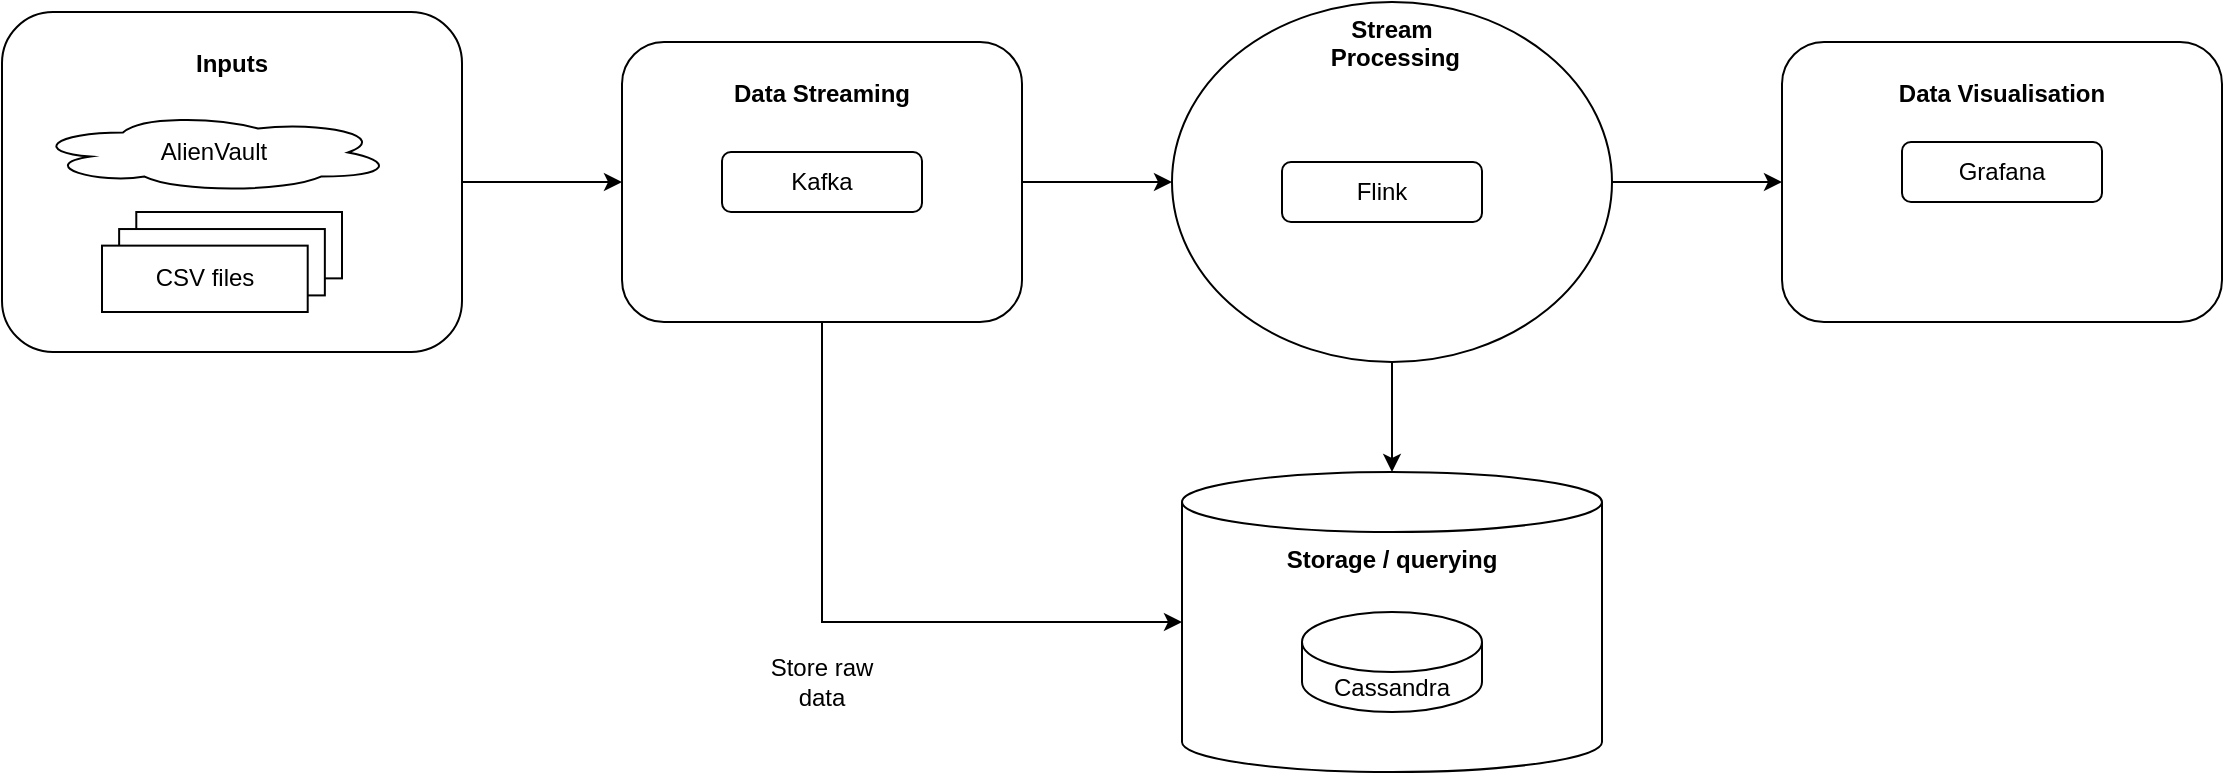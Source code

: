 <mxfile version="20.5.1" type="github" pages="2">
  <diagram id="nxlNkdYTlS7XlazafqMG" name="Page-1">
    <mxGraphModel dx="2756" dy="1071" grid="1" gridSize="10" guides="1" tooltips="1" connect="1" arrows="1" fold="1" page="1" pageScale="1" pageWidth="827" pageHeight="1169" math="0" shadow="0">
      <root>
        <mxCell id="0" />
        <mxCell id="1" parent="0" />
        <mxCell id="FicKMC1Pp75WxK-jACHa-3" style="edgeStyle=orthogonalEdgeStyle;rounded=0;orthogonalLoop=1;jettySize=auto;html=1;exitX=1;exitY=0.5;exitDx=0;exitDy=0;entryX=0;entryY=0.5;entryDx=0;entryDy=0;" parent="1" source="MWgJ6E9S9EeTvWoqgsjv-12" target="MWgJ6E9S9EeTvWoqgsjv-15" edge="1">
          <mxGeometry relative="1" as="geometry" />
        </mxCell>
        <mxCell id="MWgJ6E9S9EeTvWoqgsjv-12" value="&lt;p style=&quot;line-height: 1.2;&quot;&gt;Inputs&lt;/p&gt;" style="rounded=1;whiteSpace=wrap;html=1;verticalAlign=top;fontStyle=1" parent="1" vertex="1">
          <mxGeometry x="-770" y="150" width="230" height="170" as="geometry" />
        </mxCell>
        <mxCell id="MWgJ6E9S9EeTvWoqgsjv-9" value="AlienVault" style="ellipse;shape=cloud;whiteSpace=wrap;html=1;" parent="1" vertex="1">
          <mxGeometry x="-754.5" y="200.27" width="180" height="40" as="geometry" />
        </mxCell>
        <mxCell id="FicKMC1Pp75WxK-jACHa-4" style="edgeStyle=orthogonalEdgeStyle;rounded=0;orthogonalLoop=1;jettySize=auto;html=1;exitX=1;exitY=0.5;exitDx=0;exitDy=0;entryX=0;entryY=0.5;entryDx=0;entryDy=0;" parent="1" source="MWgJ6E9S9EeTvWoqgsjv-15" target="MWgJ6E9S9EeTvWoqgsjv-16" edge="1">
          <mxGeometry relative="1" as="geometry" />
        </mxCell>
        <mxCell id="FicKMC1Pp75WxK-jACHa-8" style="edgeStyle=orthogonalEdgeStyle;rounded=0;orthogonalLoop=1;jettySize=auto;html=1;exitX=0.5;exitY=1;exitDx=0;exitDy=0;entryX=0;entryY=0.5;entryDx=0;entryDy=0;entryPerimeter=0;" parent="1" source="MWgJ6E9S9EeTvWoqgsjv-15" target="MWgJ6E9S9EeTvWoqgsjv-17" edge="1">
          <mxGeometry relative="1" as="geometry" />
        </mxCell>
        <mxCell id="MWgJ6E9S9EeTvWoqgsjv-15" value="&lt;p style=&quot;line-height: 1.2;&quot;&gt;Data Streaming&lt;/p&gt;&lt;p style=&quot;line-height: 1.2;&quot;&gt;&lt;br&gt;&lt;/p&gt;" style="rounded=1;whiteSpace=wrap;html=1;verticalAlign=top;fontStyle=1" parent="1" vertex="1">
          <mxGeometry x="-460" y="165" width="200" height="140" as="geometry" />
        </mxCell>
        <mxCell id="FicKMC1Pp75WxK-jACHa-5" style="edgeStyle=orthogonalEdgeStyle;rounded=0;orthogonalLoop=1;jettySize=auto;html=1;exitX=1;exitY=0.5;exitDx=0;exitDy=0;entryX=0;entryY=0.5;entryDx=0;entryDy=0;" parent="1" source="MWgJ6E9S9EeTvWoqgsjv-16" target="MWgJ6E9S9EeTvWoqgsjv-24" edge="1">
          <mxGeometry relative="1" as="geometry" />
        </mxCell>
        <mxCell id="FicKMC1Pp75WxK-jACHa-7" value="" style="edgeStyle=orthogonalEdgeStyle;rounded=0;orthogonalLoop=1;jettySize=auto;html=1;" parent="1" source="MWgJ6E9S9EeTvWoqgsjv-16" target="MWgJ6E9S9EeTvWoqgsjv-17" edge="1">
          <mxGeometry relative="1" as="geometry" />
        </mxCell>
        <mxCell id="MWgJ6E9S9EeTvWoqgsjv-16" value="Stream&lt;br&gt;&amp;nbsp;Processing" style="ellipse;whiteSpace=wrap;html=1;verticalAlign=top;fontStyle=1" parent="1" vertex="1">
          <mxGeometry x="-185" y="145" width="220" height="180" as="geometry" />
        </mxCell>
        <mxCell id="MWgJ6E9S9EeTvWoqgsjv-17" value="Storage / querying" style="shape=cylinder3;whiteSpace=wrap;html=1;boundedLbl=1;backgroundOutline=1;size=15;verticalAlign=top;fontStyle=1" parent="1" vertex="1">
          <mxGeometry x="-180" y="380" width="210" height="150" as="geometry" />
        </mxCell>
        <mxCell id="MWgJ6E9S9EeTvWoqgsjv-23" value="" style="group;fontStyle=0" parent="1" vertex="1" connectable="0">
          <mxGeometry x="-720" y="250" width="120" height="50" as="geometry" />
        </mxCell>
        <mxCell id="MWgJ6E9S9EeTvWoqgsjv-19" value="" style="rounded=0;whiteSpace=wrap;html=1;" parent="MWgJ6E9S9EeTvWoqgsjv-23" vertex="1">
          <mxGeometry x="17.143" width="102.857" height="33.184" as="geometry" />
        </mxCell>
        <mxCell id="MWgJ6E9S9EeTvWoqgsjv-21" value="" style="rounded=0;whiteSpace=wrap;html=1;" parent="MWgJ6E9S9EeTvWoqgsjv-23" vertex="1">
          <mxGeometry x="8.571" y="8.52" width="102.857" height="33.184" as="geometry" />
        </mxCell>
        <mxCell id="MWgJ6E9S9EeTvWoqgsjv-22" value="CSV files" style="rounded=0;whiteSpace=wrap;html=1;fontStyle=0" parent="MWgJ6E9S9EeTvWoqgsjv-23" vertex="1">
          <mxGeometry y="16.816" width="102.857" height="33.184" as="geometry" />
        </mxCell>
        <mxCell id="MWgJ6E9S9EeTvWoqgsjv-4" value="Kafka" style="rounded=1;whiteSpace=wrap;html=1;" parent="1" vertex="1">
          <mxGeometry x="-410" y="220" width="100" height="30" as="geometry" />
        </mxCell>
        <mxCell id="MWgJ6E9S9EeTvWoqgsjv-10" value="Flink" style="rounded=1;whiteSpace=wrap;html=1;" parent="1" vertex="1">
          <mxGeometry x="-130" y="225" width="100" height="30" as="geometry" />
        </mxCell>
        <mxCell id="MWgJ6E9S9EeTvWoqgsjv-5" value="Cassandra" style="shape=cylinder3;whiteSpace=wrap;html=1;boundedLbl=1;backgroundOutline=1;size=15;" parent="1" vertex="1">
          <mxGeometry x="-120" y="450" width="90" height="50" as="geometry" />
        </mxCell>
        <mxCell id="MWgJ6E9S9EeTvWoqgsjv-24" value="&lt;p style=&quot;line-height: 1.2;&quot;&gt;Data Visualisation&lt;/p&gt;&lt;p style=&quot;line-height: 1.2;&quot;&gt;&lt;br&gt;&lt;/p&gt;" style="rounded=1;whiteSpace=wrap;html=1;verticalAlign=top;fontStyle=1" parent="1" vertex="1">
          <mxGeometry x="120" y="165" width="220" height="140" as="geometry" />
        </mxCell>
        <mxCell id="MWgJ6E9S9EeTvWoqgsjv-7" value="Grafana" style="rounded=1;whiteSpace=wrap;html=1;" parent="1" vertex="1">
          <mxGeometry x="180" y="215" width="100" height="30" as="geometry" />
        </mxCell>
        <mxCell id="FicKMC1Pp75WxK-jACHa-11" value="Store raw data" style="text;html=1;strokeColor=none;fillColor=none;align=center;verticalAlign=middle;whiteSpace=wrap;rounded=0;" parent="1" vertex="1">
          <mxGeometry x="-390" y="470" width="60" height="30" as="geometry" />
        </mxCell>
      </root>
    </mxGraphModel>
  </diagram>
  <diagram id="WgEe9fqnrv0zfawT-3C7" name="Page-2">
    <mxGraphModel dx="2563" dy="2133" grid="1" gridSize="10" guides="1" tooltips="1" connect="1" arrows="1" fold="1" page="1" pageScale="1" pageWidth="827" pageHeight="1169" backgroundImage="{&quot;src&quot;:&quot;data:page/id,nxlNkdYTlS7XlazafqMG&quot;}" math="0" shadow="0">
      <root>
        <mxCell id="0" />
        <mxCell id="1" parent="0" />
        <mxCell id="4VeNu21edwgGOJSyqB53-1" value="" style="shape=image;verticalLabelPosition=bottom;labelBackgroundColor=default;verticalAlign=top;aspect=fixed;imageAspect=0;image=https://www.docker.com/wp-content/uploads/2020/12/Whale-Logo332_5.png;opacity=30;" vertex="1" parent="1">
          <mxGeometry x="-690" y="34.5" width="1165.66" height="871" as="geometry" />
        </mxCell>
        <mxCell id="UCtxVSDQXwQRLY7gghUz-3" value="&lt;p style=&quot;line-height: 1.2;&quot;&gt;Docker Container&lt;/p&gt;" style="rounded=1;whiteSpace=wrap;html=1;verticalAlign=top;fontStyle=1;fillColor=none;image=https://www.docker.com/wp-content/uploads/2020/12/Whale-Logo332_5.png;shadow=0;" vertex="1" parent="1">
          <mxGeometry x="-827" y="-30" width="1397" height="1044" as="geometry" />
        </mxCell>
        <mxCell id="UCtxVSDQXwQRLY7gghUz-1" style="edgeStyle=orthogonalEdgeStyle;rounded=0;orthogonalLoop=1;jettySize=auto;html=1;exitX=1;exitY=0.5;exitDx=0;exitDy=0;entryX=0;entryY=0.5;entryDx=0;entryDy=0;" edge="1" parent="1" source="UCtxVSDQXwQRLY7gghUz-2" target="UCtxVSDQXwQRLY7gghUz-10">
          <mxGeometry relative="1" as="geometry" />
        </mxCell>
        <mxCell id="UCtxVSDQXwQRLY7gghUz-2" value="&lt;p style=&quot;line-height: 1.2;&quot;&gt;Inputs&lt;/p&gt;" style="rounded=1;whiteSpace=wrap;html=1;verticalAlign=top;fontStyle=1;fillColor=#e1d5e7;strokeColor=#9673a6;" vertex="1" parent="1">
          <mxGeometry x="-770" y="150" width="230" height="170" as="geometry" />
        </mxCell>
        <mxCell id="UCtxVSDQXwQRLY7gghUz-4" value="AlienVault" style="ellipse;shape=cloud;whiteSpace=wrap;html=1;" vertex="1" parent="1">
          <mxGeometry x="-742.25" y="180" width="174.5" height="50" as="geometry" />
        </mxCell>
        <mxCell id="UCtxVSDQXwQRLY7gghUz-8" style="edgeStyle=orthogonalEdgeStyle;rounded=0;orthogonalLoop=1;jettySize=auto;html=1;exitX=1;exitY=0.5;exitDx=0;exitDy=0;entryX=0;entryY=0.5;entryDx=0;entryDy=0;" edge="1" parent="1" source="UCtxVSDQXwQRLY7gghUz-10" target="UCtxVSDQXwQRLY7gghUz-13">
          <mxGeometry relative="1" as="geometry" />
        </mxCell>
        <mxCell id="UCtxVSDQXwQRLY7gghUz-9" style="edgeStyle=orthogonalEdgeStyle;rounded=0;orthogonalLoop=1;jettySize=auto;html=1;exitX=0.5;exitY=1;exitDx=0;exitDy=0;entryX=0;entryY=0.5;entryDx=0;entryDy=0;entryPerimeter=0;" edge="1" parent="1" source="UCtxVSDQXwQRLY7gghUz-10" target="UCtxVSDQXwQRLY7gghUz-14">
          <mxGeometry relative="1" as="geometry" />
        </mxCell>
        <mxCell id="UCtxVSDQXwQRLY7gghUz-10" value="&lt;p style=&quot;line-height: 1.2;&quot;&gt;Data Streaming&lt;/p&gt;&lt;p style=&quot;line-height: 1.2;&quot;&gt;&lt;br&gt;&lt;/p&gt;" style="rounded=1;whiteSpace=wrap;html=1;verticalAlign=top;fontStyle=1;fillColor=#e1d5e7;strokeColor=#9673a6;" vertex="1" parent="1">
          <mxGeometry x="-460" y="165" width="200" height="140" as="geometry" />
        </mxCell>
        <mxCell id="UCtxVSDQXwQRLY7gghUz-11" style="edgeStyle=orthogonalEdgeStyle;rounded=0;orthogonalLoop=1;jettySize=auto;html=1;exitX=1;exitY=0.5;exitDx=0;exitDy=0;entryX=0;entryY=0.5;entryDx=0;entryDy=0;" edge="1" parent="1" source="UCtxVSDQXwQRLY7gghUz-13" target="UCtxVSDQXwQRLY7gghUz-23">
          <mxGeometry relative="1" as="geometry" />
        </mxCell>
        <mxCell id="UCtxVSDQXwQRLY7gghUz-12" value="" style="edgeStyle=orthogonalEdgeStyle;rounded=0;orthogonalLoop=1;jettySize=auto;html=1;" edge="1" parent="1" source="UCtxVSDQXwQRLY7gghUz-13" target="UCtxVSDQXwQRLY7gghUz-14">
          <mxGeometry relative="1" as="geometry" />
        </mxCell>
        <mxCell id="UCtxVSDQXwQRLY7gghUz-13" value="Stream&lt;br&gt;&amp;nbsp;Processing" style="ellipse;whiteSpace=wrap;html=1;verticalAlign=top;fontStyle=1;fillColor=#e1d5e7;strokeColor=#9673a6;" vertex="1" parent="1">
          <mxGeometry x="-185" y="145" width="220" height="180" as="geometry" />
        </mxCell>
        <mxCell id="UCtxVSDQXwQRLY7gghUz-27" style="edgeStyle=orthogonalEdgeStyle;rounded=0;orthogonalLoop=1;jettySize=auto;html=1;" edge="1" parent="1" source="UCtxVSDQXwQRLY7gghUz-14" target="UCtxVSDQXwQRLY7gghUz-23">
          <mxGeometry relative="1" as="geometry" />
        </mxCell>
        <mxCell id="UCtxVSDQXwQRLY7gghUz-14" value="Storage / querying" style="shape=cylinder3;whiteSpace=wrap;html=1;boundedLbl=1;backgroundOutline=1;size=15;verticalAlign=top;fontStyle=1;fillColor=#e1d5e7;strokeColor=#9673a6;" vertex="1" parent="1">
          <mxGeometry x="-180" y="380" width="210" height="150" as="geometry" />
        </mxCell>
        <mxCell id="UCtxVSDQXwQRLY7gghUz-16" value="" style="group;fontStyle=0" vertex="1" connectable="0" parent="1">
          <mxGeometry x="-720" y="250" width="120" height="50" as="geometry" />
        </mxCell>
        <mxCell id="UCtxVSDQXwQRLY7gghUz-17" value="" style="rounded=0;whiteSpace=wrap;html=1;" vertex="1" parent="UCtxVSDQXwQRLY7gghUz-16">
          <mxGeometry x="17.143" width="102.857" height="33.184" as="geometry" />
        </mxCell>
        <mxCell id="UCtxVSDQXwQRLY7gghUz-18" value="" style="rounded=0;whiteSpace=wrap;html=1;" vertex="1" parent="UCtxVSDQXwQRLY7gghUz-16">
          <mxGeometry x="8.571" y="8.52" width="102.857" height="33.184" as="geometry" />
        </mxCell>
        <mxCell id="UCtxVSDQXwQRLY7gghUz-19" value="CSV files" style="rounded=0;whiteSpace=wrap;html=1;fontStyle=0" vertex="1" parent="UCtxVSDQXwQRLY7gghUz-16">
          <mxGeometry y="16.816" width="102.857" height="33.184" as="geometry" />
        </mxCell>
        <mxCell id="UCtxVSDQXwQRLY7gghUz-20" value="Kafka" style="rounded=1;whiteSpace=wrap;html=1;" vertex="1" parent="1">
          <mxGeometry x="-410" y="220" width="100" height="30" as="geometry" />
        </mxCell>
        <mxCell id="UCtxVSDQXwQRLY7gghUz-21" value="Flink" style="rounded=1;whiteSpace=wrap;html=1;" vertex="1" parent="1">
          <mxGeometry x="-130" y="225" width="100" height="30" as="geometry" />
        </mxCell>
        <mxCell id="UCtxVSDQXwQRLY7gghUz-22" value="" style="shape=cylinder3;whiteSpace=wrap;html=1;boundedLbl=1;backgroundOutline=1;size=15;" vertex="1" parent="1">
          <mxGeometry x="-120" y="450" width="90" height="50" as="geometry" />
        </mxCell>
        <mxCell id="UCtxVSDQXwQRLY7gghUz-23" value="&lt;p style=&quot;line-height: 1.2;&quot;&gt;Data Visualisation&lt;/p&gt;&lt;p style=&quot;line-height: 1.2;&quot;&gt;&lt;br&gt;&lt;/p&gt;" style="rounded=1;whiteSpace=wrap;html=1;verticalAlign=top;fontStyle=1;fillColor=#e1d5e7;strokeColor=#9673a6;" vertex="1" parent="1">
          <mxGeometry x="120" y="165" width="220" height="140" as="geometry" />
        </mxCell>
        <mxCell id="UCtxVSDQXwQRLY7gghUz-24" value="Grafana" style="rounded=1;whiteSpace=wrap;html=1;" vertex="1" parent="1">
          <mxGeometry x="180" y="215" width="100" height="30" as="geometry" />
        </mxCell>
        <mxCell id="UCtxVSDQXwQRLY7gghUz-25" value="Store raw data" style="text;html=1;strokeColor=none;fillColor=none;align=center;verticalAlign=middle;whiteSpace=wrap;rounded=0;" vertex="1" parent="1">
          <mxGeometry x="-390" y="470" width="60" height="30" as="geometry" />
        </mxCell>
        <mxCell id="Yr-ZDy5coHot1IQStwBp-1" value="" style="shape=image;imageAspect=0;aspect=fixed;verticalLabelPosition=bottom;verticalAlign=top;fillColor=none;image=https://www.maltego.com/images/uploads/alienvault-otx-logo.png;rotation=-90;" vertex="1" parent="1">
          <mxGeometry x="-790.15" y="221.7" width="87.29" height="70" as="geometry" />
        </mxCell>
        <mxCell id="Yr-ZDy5coHot1IQStwBp-3" value="" style="shape=image;imageAspect=0;aspect=fixed;verticalLabelPosition=bottom;verticalAlign=top;fillColor=none;image=https://flink.apache.org/img/logo/png/1000/flink_squirrel_1000.png;" vertex="1" parent="1">
          <mxGeometry x="-110.85" y="258.3" width="61.7" height="61.7" as="geometry" />
        </mxCell>
        <mxCell id="Yr-ZDy5coHot1IQStwBp-4" value="" style="shape=image;verticalLabelPosition=bottom;labelBackgroundColor=default;verticalAlign=top;aspect=fixed;imageAspect=0;image=https://upload.wikimedia.org/wikipedia/commons/thumb/0/05/Apache_kafka.svg/1261px-Apache_kafka.svg.png;" vertex="1" parent="1">
          <mxGeometry x="-375" y="255" width="30" height="48.75" as="geometry" />
        </mxCell>
        <mxCell id="Yr-ZDy5coHot1IQStwBp-5" value="" style="shape=image;imageAspect=0;aspect=fixed;verticalLabelPosition=bottom;verticalAlign=top;fillColor=none;image=https://aws1.discourse-cdn.com/business7/uploads/grafana/original/2X/a/a7f38198d3aa26d70bae13c3379e5b93a010e7d7.png;" vertex="1" parent="1">
          <mxGeometry x="202" y="244" width="56" height="56" as="geometry" />
        </mxCell>
        <mxCell id="Yr-ZDy5coHot1IQStwBp-6" value="" style="shape=image;imageAspect=0;aspect=fixed;verticalLabelPosition=bottom;verticalAlign=top;fillColor=none;image=https://www.ovhcloud.com/sites/default/files/styles/large_screens_1x/public/2022-02/apache_cassandra_830.png;" vertex="1" parent="1">
          <mxGeometry x="-129" y="435" width="105.2" height="70" as="geometry" />
        </mxCell>
      </root>
    </mxGraphModel>
  </diagram>
</mxfile>
